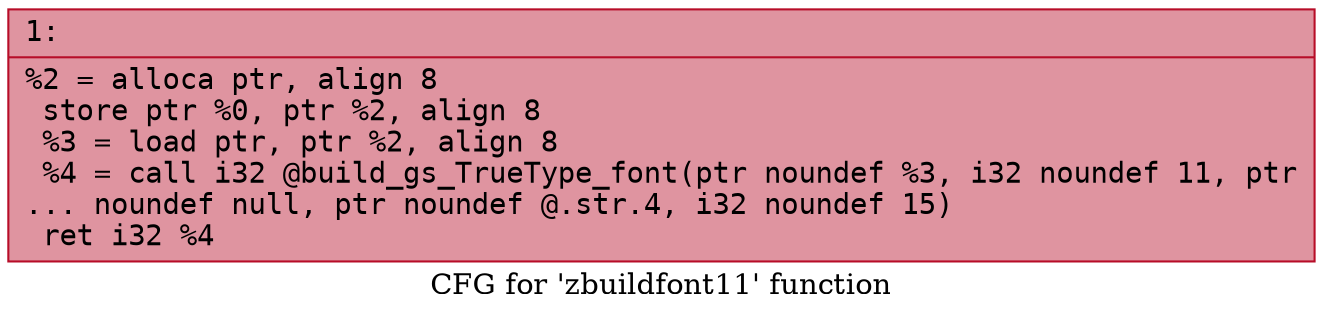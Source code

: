 digraph "CFG for 'zbuildfont11' function" {
	label="CFG for 'zbuildfont11' function";

	Node0x600000aae1c0 [shape=record,color="#b70d28ff", style=filled, fillcolor="#b70d2870" fontname="Courier",label="{1:\l|  %2 = alloca ptr, align 8\l  store ptr %0, ptr %2, align 8\l  %3 = load ptr, ptr %2, align 8\l  %4 = call i32 @build_gs_TrueType_font(ptr noundef %3, i32 noundef 11, ptr\l... noundef null, ptr noundef @.str.4, i32 noundef 15)\l  ret i32 %4\l}"];
}
